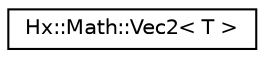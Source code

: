 digraph "Graphical Class Hierarchy"
{
  edge [fontname="Helvetica",fontsize="10",labelfontname="Helvetica",labelfontsize="10"];
  node [fontname="Helvetica",fontsize="10",shape=record];
  rankdir="LR";
  Node0 [label="Hx::Math::Vec2\< T \>",height=0.2,width=0.4,color="black", fillcolor="white", style="filled",URL="$structHx_1_1Math_1_1Vec2.html"];
}
